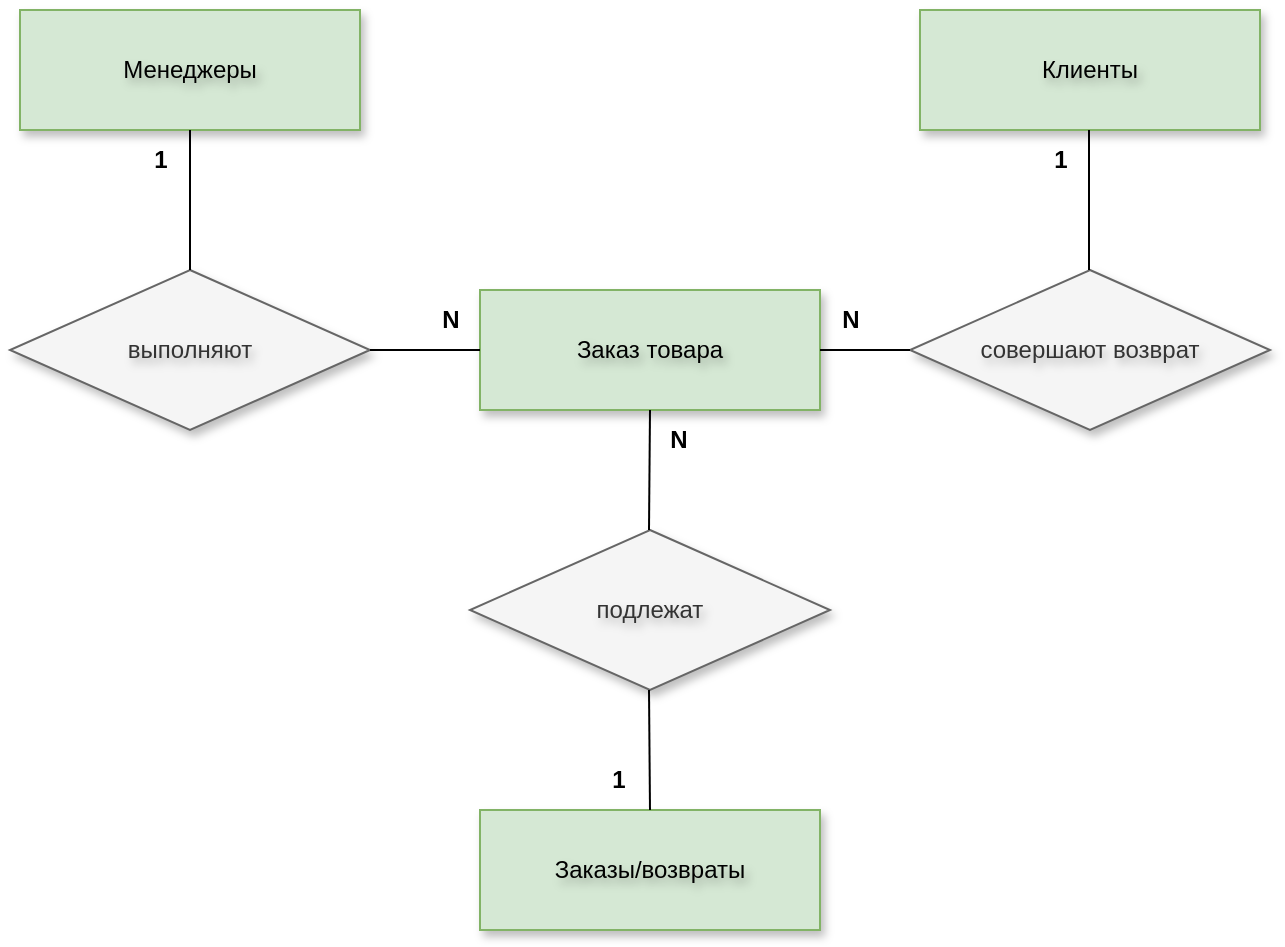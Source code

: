 <mxfile version="24.0.1" type="github">
  <diagram name="Страница — 1" id="Jd3ROgLqu2yXfFBcxLtp">
    <mxGraphModel dx="1206" dy="685" grid="1" gridSize="10" guides="1" tooltips="1" connect="1" arrows="1" fold="1" page="1" pageScale="1" pageWidth="827" pageHeight="1169" math="0" shadow="0">
      <root>
        <mxCell id="0" />
        <mxCell id="1" parent="0" />
        <mxCell id="7rptUGGe9cWbxSx2jViC-1" value="Менеджеры" style="rounded=0;whiteSpace=wrap;html=1;fillColor=#d5e8d4;strokeColor=#82b366;shadow=1;textShadow=1;glass=0;" parent="1" vertex="1">
          <mxGeometry x="85" y="140" width="170" height="60" as="geometry" />
        </mxCell>
        <mxCell id="7rptUGGe9cWbxSx2jViC-2" value="Клиенты" style="rounded=0;whiteSpace=wrap;html=1;fillColor=#d5e8d4;strokeColor=#82b366;shadow=1;textShadow=1;" parent="1" vertex="1">
          <mxGeometry x="535" y="140" width="170" height="60" as="geometry" />
        </mxCell>
        <mxCell id="7rptUGGe9cWbxSx2jViC-3" value="выполняют" style="rhombus;whiteSpace=wrap;html=1;fillColor=#f5f5f5;fontColor=#333333;strokeColor=#666666;shadow=1;textShadow=1;" parent="1" vertex="1">
          <mxGeometry x="80" y="270" width="180" height="80" as="geometry" />
        </mxCell>
        <mxCell id="7rptUGGe9cWbxSx2jViC-4" value="совершают возврат" style="rhombus;whiteSpace=wrap;html=1;fillColor=#f5f5f5;fontColor=#333333;strokeColor=#666666;shadow=1;textShadow=1;" parent="1" vertex="1">
          <mxGeometry x="530" y="270" width="180" height="80" as="geometry" />
        </mxCell>
        <mxCell id="7rptUGGe9cWbxSx2jViC-5" value="Заказы/возвраты" style="rounded=0;whiteSpace=wrap;html=1;fillColor=#d5e8d4;strokeColor=#82b366;shadow=1;textShadow=1;" parent="1" vertex="1">
          <mxGeometry x="315" y="540" width="170" height="60" as="geometry" />
        </mxCell>
        <mxCell id="7rptUGGe9cWbxSx2jViC-6" value="подлежат" style="rhombus;whiteSpace=wrap;html=1;fillColor=#f5f5f5;fontColor=#333333;strokeColor=#666666;shadow=1;textShadow=1;" parent="1" vertex="1">
          <mxGeometry x="310" y="400" width="180" height="80" as="geometry" />
        </mxCell>
        <mxCell id="7rptUGGe9cWbxSx2jViC-7" value="Заказ товара" style="rounded=0;whiteSpace=wrap;html=1;fillColor=#d5e8d4;strokeColor=#82b366;shadow=1;textShadow=1;" parent="1" vertex="1">
          <mxGeometry x="315" y="280" width="170" height="60" as="geometry" />
        </mxCell>
        <mxCell id="7rptUGGe9cWbxSx2jViC-8" value="" style="endArrow=none;html=1;rounded=0;entryX=0.5;entryY=1;entryDx=0;entryDy=0;exitX=0.5;exitY=0;exitDx=0;exitDy=0;" parent="1" source="7rptUGGe9cWbxSx2jViC-3" target="7rptUGGe9cWbxSx2jViC-1" edge="1">
          <mxGeometry width="50" height="50" relative="1" as="geometry">
            <mxPoint x="390" y="350" as="sourcePoint" />
            <mxPoint x="440" y="300" as="targetPoint" />
          </mxGeometry>
        </mxCell>
        <mxCell id="7rptUGGe9cWbxSx2jViC-9" value="" style="endArrow=none;html=1;rounded=0;entryX=0.5;entryY=1;entryDx=0;entryDy=0;exitX=0.5;exitY=0;exitDx=0;exitDy=0;" parent="1" edge="1">
          <mxGeometry width="50" height="50" relative="1" as="geometry">
            <mxPoint x="619.5" y="270" as="sourcePoint" />
            <mxPoint x="619.5" y="200" as="targetPoint" />
          </mxGeometry>
        </mxCell>
        <mxCell id="7rptUGGe9cWbxSx2jViC-10" value="" style="endArrow=none;html=1;rounded=0;exitX=0.5;exitY=0;exitDx=0;exitDy=0;entryX=0.5;entryY=1;entryDx=0;entryDy=0;" parent="1" target="7rptUGGe9cWbxSx2jViC-7" edge="1">
          <mxGeometry width="50" height="50" relative="1" as="geometry">
            <mxPoint x="399.5" y="400" as="sourcePoint" />
            <mxPoint x="400" y="350" as="targetPoint" />
          </mxGeometry>
        </mxCell>
        <mxCell id="7rptUGGe9cWbxSx2jViC-12" value="" style="endArrow=none;html=1;rounded=0;entryX=0.5;entryY=1;entryDx=0;entryDy=0;exitX=0.5;exitY=0;exitDx=0;exitDy=0;" parent="1" source="7rptUGGe9cWbxSx2jViC-5" edge="1">
          <mxGeometry width="50" height="50" relative="1" as="geometry">
            <mxPoint x="520" y="480" as="sourcePoint" />
            <mxPoint x="399.5" y="480" as="targetPoint" />
          </mxGeometry>
        </mxCell>
        <mxCell id="7rptUGGe9cWbxSx2jViC-13" value="" style="endArrow=none;html=1;rounded=0;entryX=0;entryY=0.5;entryDx=0;entryDy=0;exitX=1;exitY=0.5;exitDx=0;exitDy=0;" parent="1" source="7rptUGGe9cWbxSx2jViC-7" target="7rptUGGe9cWbxSx2jViC-4" edge="1">
          <mxGeometry width="50" height="50" relative="1" as="geometry">
            <mxPoint x="390" y="350" as="sourcePoint" />
            <mxPoint x="440" y="300" as="targetPoint" />
          </mxGeometry>
        </mxCell>
        <mxCell id="7rptUGGe9cWbxSx2jViC-14" value="" style="endArrow=none;html=1;rounded=0;entryX=0;entryY=0.5;entryDx=0;entryDy=0;exitX=1;exitY=0.5;exitDx=0;exitDy=0;" parent="1" source="7rptUGGe9cWbxSx2jViC-3" target="7rptUGGe9cWbxSx2jViC-7" edge="1">
          <mxGeometry width="50" height="50" relative="1" as="geometry">
            <mxPoint x="150" y="540" as="sourcePoint" />
            <mxPoint x="200" y="490" as="targetPoint" />
          </mxGeometry>
        </mxCell>
        <mxCell id="7rptUGGe9cWbxSx2jViC-15" value="&lt;b&gt;1&lt;/b&gt;" style="text;html=1;align=center;verticalAlign=middle;resizable=0;points=[];autosize=1;strokeColor=none;fillColor=none;" parent="1" vertex="1">
          <mxGeometry x="140" y="200" width="30" height="30" as="geometry" />
        </mxCell>
        <mxCell id="7rptUGGe9cWbxSx2jViC-16" value="&lt;b&gt;1&lt;/b&gt;" style="text;html=1;align=center;verticalAlign=middle;resizable=0;points=[];autosize=1;strokeColor=none;fillColor=none;" parent="1" vertex="1">
          <mxGeometry x="590" y="200" width="30" height="30" as="geometry" />
        </mxCell>
        <mxCell id="7rptUGGe9cWbxSx2jViC-17" value="&lt;b&gt;N&lt;/b&gt;" style="text;html=1;align=center;verticalAlign=middle;resizable=0;points=[];autosize=1;strokeColor=none;fillColor=none;" parent="1" vertex="1">
          <mxGeometry x="285" y="280" width="30" height="30" as="geometry" />
        </mxCell>
        <mxCell id="7rptUGGe9cWbxSx2jViC-18" value="&lt;b&gt;N&lt;/b&gt;" style="text;html=1;align=center;verticalAlign=middle;resizable=0;points=[];autosize=1;strokeColor=none;fillColor=none;" parent="1" vertex="1">
          <mxGeometry x="485" y="280" width="30" height="30" as="geometry" />
        </mxCell>
        <mxCell id="7rptUGGe9cWbxSx2jViC-19" value="&lt;b&gt;N&lt;/b&gt;" style="text;html=1;align=center;verticalAlign=middle;resizable=0;points=[];autosize=1;strokeColor=none;fillColor=none;" parent="1" vertex="1">
          <mxGeometry x="399" y="340" width="30" height="30" as="geometry" />
        </mxCell>
        <mxCell id="7rptUGGe9cWbxSx2jViC-20" value="&lt;b&gt;1&lt;/b&gt;" style="text;html=1;align=center;verticalAlign=middle;resizable=0;points=[];autosize=1;strokeColor=none;fillColor=none;" parent="1" vertex="1">
          <mxGeometry x="369" y="510" width="30" height="30" as="geometry" />
        </mxCell>
      </root>
    </mxGraphModel>
  </diagram>
</mxfile>
